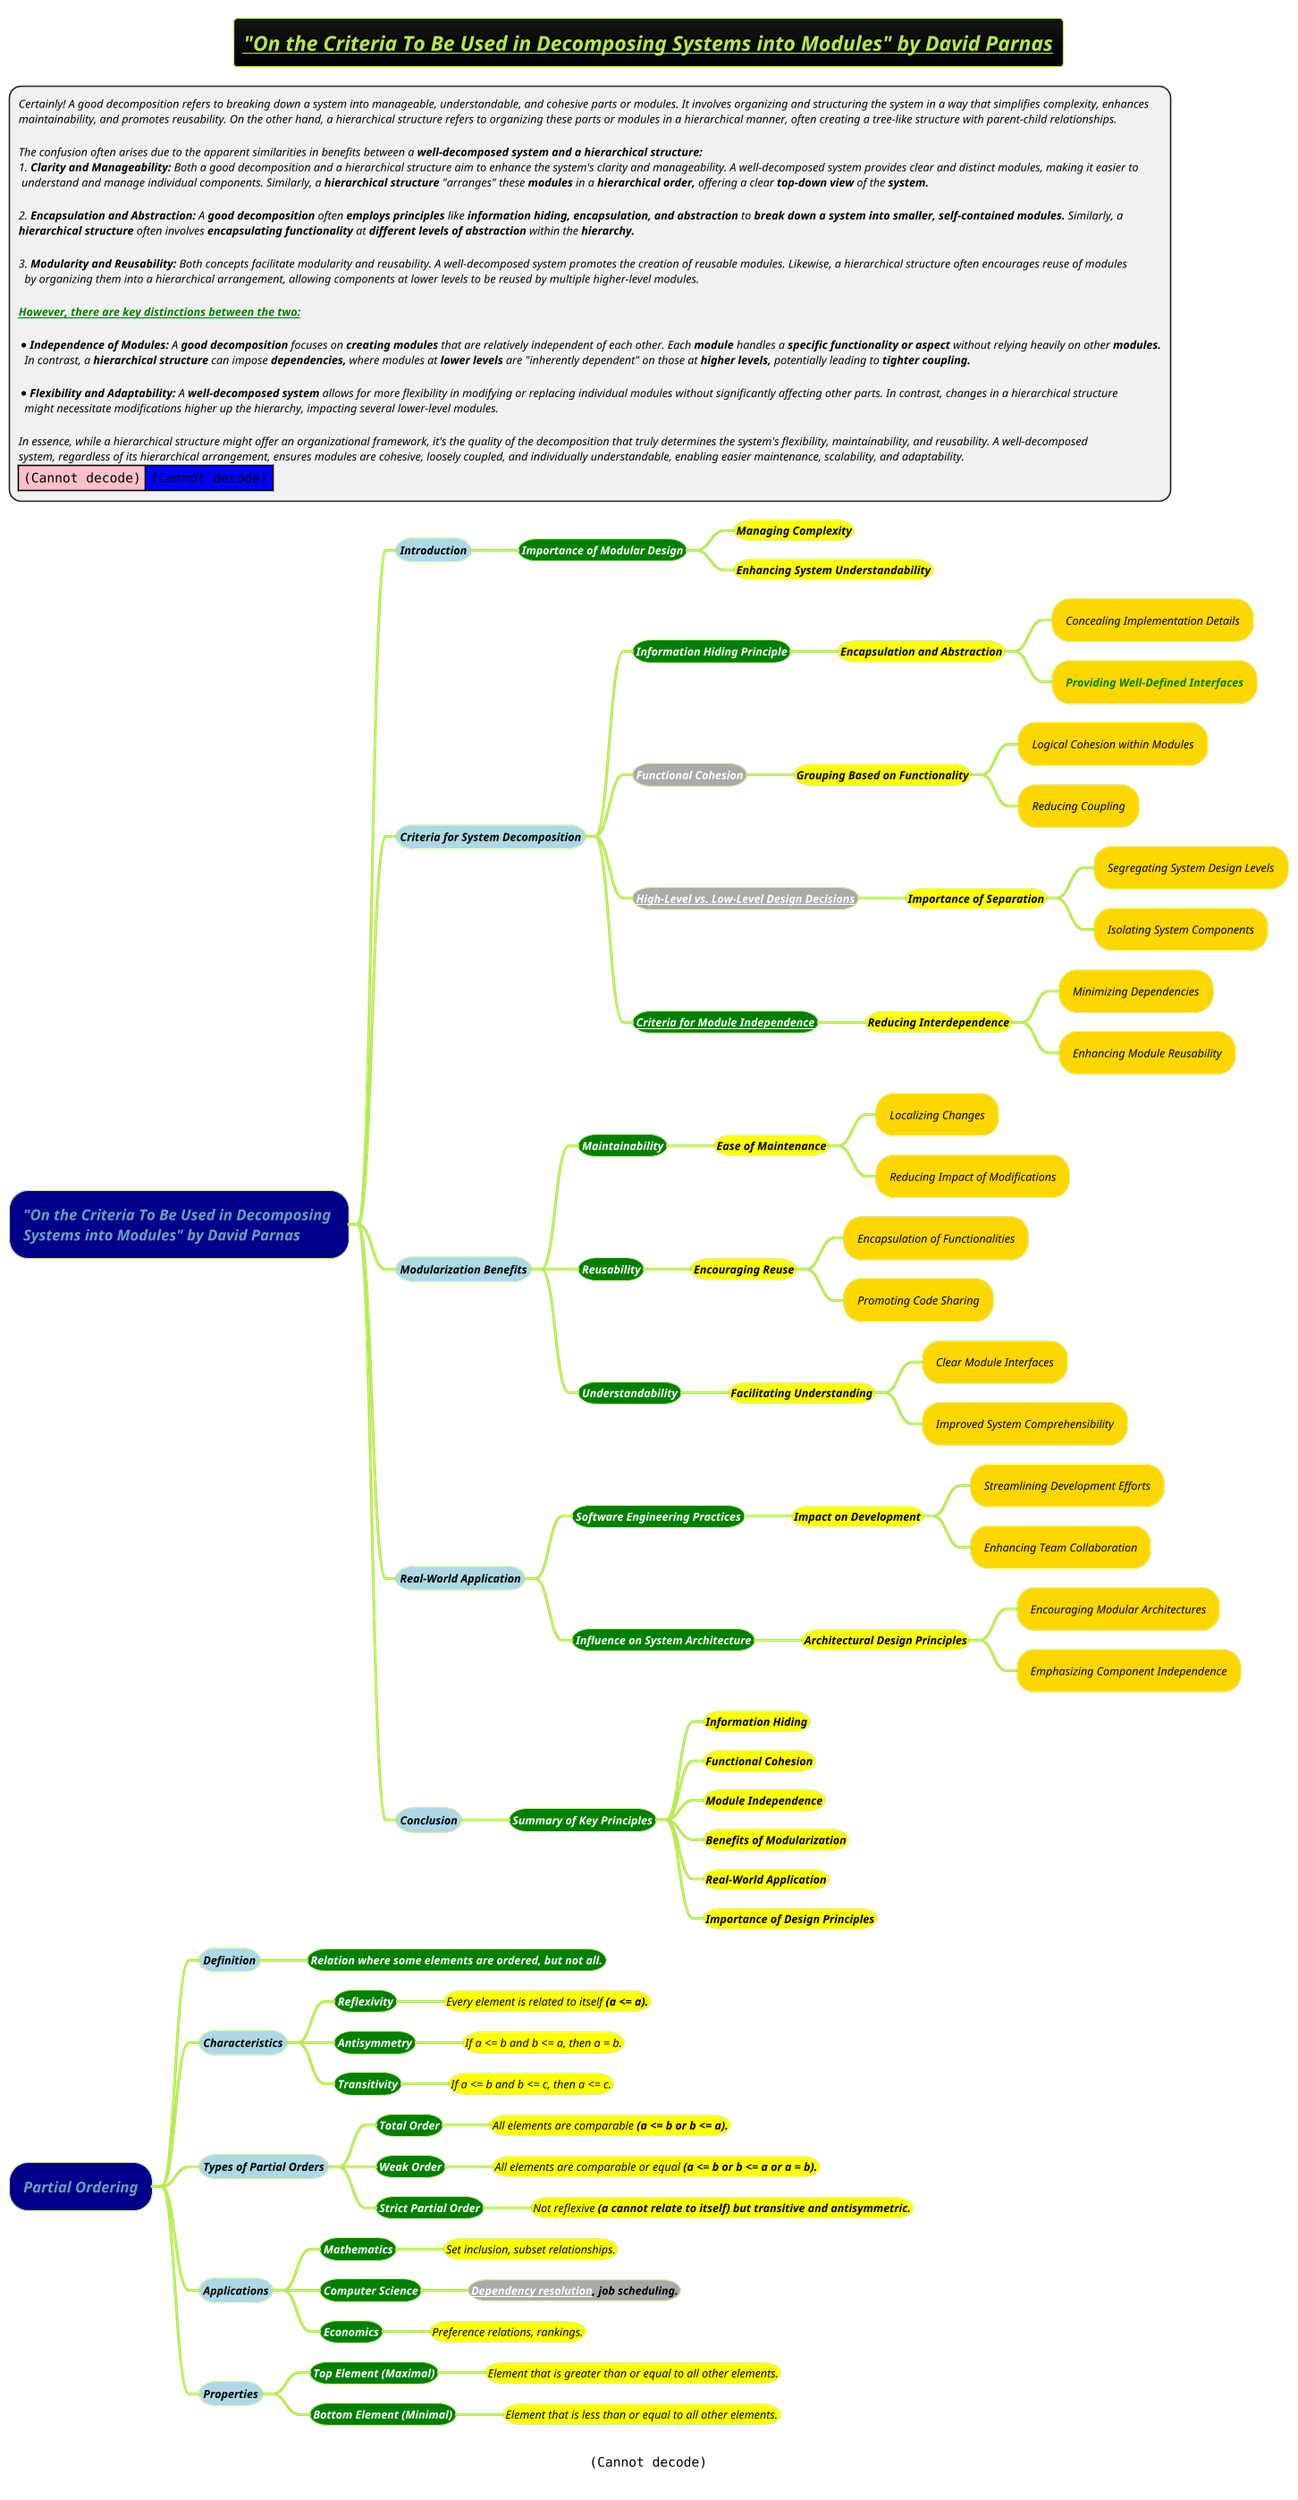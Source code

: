 @startmindmap
title =<i><b><u><size:18>"On the Criteria To Be Used in Decomposing Systems into Modules" by David Parnas
caption = <img:images/img_279.png{scale=.93}>
*:<i><color #black><size:12>Certainly! A good decomposition refers to breaking down a system into manageable, understandable, and cohesive parts or modules. It involves organizing and structuring the system in a way that simplifies complexity, enhances
<i><color #black><size:12>maintainability, and promotes reusability. On the other hand, a hierarchical structure refers to organizing these parts or modules in a hierarchical manner, often creating a tree-like structure with parent-child relationships.

<i><color #black><size:12>The confusion often arises due to the apparent similarities in benefits between a <b>well-decomposed system and a hierarchical structure:
<i><color #black><size:12>1. **Clarity and Manageability:** Both a good decomposition and a hierarchical structure aim to enhance the system's clarity and manageability. A well-decomposed system provides clear and distinct modules, making it easier to
<i><color #black><size:12> understand and manage individual components. Similarly, a **hierarchical structure** "arranges" these **modules** in a **hierarchical order,** offering a clear **top-down view** of the <b>system.

<i><color #black><size:12>2. **Encapsulation and Abstraction:** A **good decomposition** often **employs principles** like **information hiding, encapsulation, and abstraction** to **break down a system into smaller, self-contained modules.** Similarly, a
<i><color #black><size:12>**hierarchical structure** often involves **encapsulating functionality** at **different levels of abstraction** within the <b>hierarchy.

<i><color #black><size:12>3. **Modularity and Reusability:** Both concepts facilitate modularity and reusability. A well-decomposed system promotes the creation of reusable modules. Likewise, a hierarchical structure often encourages reuse of modules
<i><color #black><size:12>  by organizing them into a hierarchical arrangement, allowing components at lower levels to be reused by multiple higher-level modules.

<i><color #black><size:12><b><u><color #green>However, there are key distinctions between the two:

*<i><color #black><size:12>**Independence of Modules:** A **good decomposition** focuses on **creating modules** that are relatively independent of each other. Each **module** handles a **specific functionality or aspect** without relying heavily on other <b>modules.
<i><color #black><size:12>  In contrast, a **hierarchical structure** can impose **dependencies,** where modules at **lower levels** are "inherently dependent" on those at **higher levels,** potentially leading to <b>tighter coupling.

*<i><color #black><size:12>**Flexibility and Adaptability:** A **well-decomposed system** allows for more flexibility in modifying or replacing individual modules without significantly affecting other parts. In contrast, changes in a hierarchical structure
<i><color #black><size:12>  might necessitate modifications higher up the hierarchy, impacting several lower-level modules.

<i><color #black><size:12>In essence, while a hierarchical structure might offer an organizational framework, it's the quality of the decomposition that truly determines the system's flexibility, maintainability, and reusability. A well-decomposed
<i><color #black><size:12>system, regardless of its hierarchical arrangement, ensures modules are cohesive, loosely coupled, and individually understandable, enabling easier maintenance, scalability, and adaptability.
|<#pink><img:images/img_281.png{scale=.607}>|<#blue><img:images/img_280.png{scale=.5}>|;

!theme hacker

*[#darkblue] <i>"On the Criteria To Be Used in Decomposing \n<i>Systems into Modules" by David Parnas
**[#lightblue] <i><color #black><size:12>Introduction
***[#green] <b><i><color #white><size:12>Importance of Modular Design
****[#yellow] <i><color #black><size:12><b>Managing Complexity
****[#yellow] <i><color #black><size:12><b>Enhancing System Understandability
**[#lightblue] <i><color #black><size:12>Criteria for System Decomposition
***[#green] <b><i><color #white><size:12>Information Hiding Principle
****[#yellow] <i><color #black><size:12><b>Encapsulation and Abstraction
*****[#gold] <i><color #black><size:12>Concealing Implementation Details
*****[#gold] <i><color #green><size:12><b>Providing Well-Defined Interfaces
***[#a] <b><i><color #white><size:12>Functional Cohesion
****[#yellow] <i><color #black><size:12><b>Grouping Based on Functionality
*****[#gold] <i><color #black><size:12>Logical Cohesion within Modules
*****[#gold] <i><color #black><size:12>Reducing Coupling
***[#a] <b><i><color #white><size:12>[[docs/3-programming-languages/Venkat-Subramaniam/images/img_278.png High-Level vs. Low-Level Design Decisions]]
****[#yellow] <i><color #black><size:12><b>Importance of Separation
*****[#gold] <i><color #black><size:12>Segregating System Design Levels
*****[#gold] <i><color #black><size:12>Isolating System Components
***[#green] <b><i><color #white><size:12>[[docs/3-programming-languages/Venkat-Subramaniam/images/img_279.png Criteria for Module Independence]]
****[#yellow] <i><color #black><size:12><b>Reducing Interdependence
*****[#gold] <i><color #black><size:12>Minimizing Dependencies
*****[#gold] <i><color #black><size:12>Enhancing Module Reusability
**[#lightblue] <i><color #black><size:12>Modularization Benefits
***[#green] <b><i><color #white><size:12>Maintainability
****[#yellow] <i><color #black><size:12><b>Ease of Maintenance
*****[#gold] <i><color #black><size:12>Localizing Changes
*****[#gold] <i><color #black><size:12>Reducing Impact of Modifications
***[#green] <b><i><color #white><size:12>Reusability
****[#yellow] <i><color #black><size:12><b>Encouraging Reuse
*****[#gold] <i><color #black><size:12>Encapsulation of Functionalities
*****[#gold] <i><color #black><size:12>Promoting Code Sharing
***[#green] <b><i><color #white><size:12>Understandability
****[#yellow] <i><color #black><size:12><b>Facilitating Understanding
*****[#gold] <i><color #black><size:12>Clear Module Interfaces
*****[#gold] <i><color #black><size:12>Improved System Comprehensibility
**[#lightblue] <i><color #black><size:12>Real-World Application
***[#green] <b><i><color #white><size:12>Software Engineering Practices
****[#yellow] <i><color #black><size:12><b>Impact on Development
*****[#gold] <i><color #black><size:12>Streamlining Development Efforts
*****[#gold] <i><color #black><size:12>Enhancing Team Collaboration
***[#green] <b><i><color #white><size:12>Influence on System Architecture
****[#yellow] <i><color #black><size:12><b>Architectural Design Principles
*****[#gold] <i><color #black><size:12>Encouraging Modular Architectures
*****[#gold] <i><color #black><size:12>Emphasizing Component Independence
**[#lightblue] <i><color #black><size:12>Conclusion
***[#green] <b><i><color #white><size:12>Summary of Key Principles
****[#yellow] <i><color #black><size:12><b>Information Hiding
****[#yellow] <i><color #black><size:12><b>Functional Cohesion
****[#yellow] <i><color #black><size:12><b>Module Independence
****[#yellow] <i><color #black><size:12><b>Benefits of Modularization
****[#yellow] <i><color #black><size:12><b>Real-World Application
****[#yellow] <i><color #black><size:12><b>Importance of Design Principles


*[#darkblue] <i>Partial Ordering
**[#lightblue] <i><color #black><size:12>Definition
***[#green] <b><i><color #white><size:12>Relation where some elements are ordered, but not all.
**[#lightblue] <i><color #black><size:12>Characteristics
***[#green] <b><i><color #white><size:12>Reflexivity
****[#yellow] <i><color #black><size:12>Every element is related to itself <b>(a <= a).
***[#green] <b><i><color #white><size:12>Antisymmetry
****[#yellow] <i><color #black><size:12>If a <= b and b <= a, then a = b.
***[#green] <b><i><color #white><size:12>Transitivity
****[#yellow] <i><color #black><size:12>If a <= b and b <= c, then a <= c.
**[#lightblue] <i><color #black><size:12>Types of Partial Orders
***[#green] <b><i><color #white><size:12>Total Order
****[#yellow] <i><color #black><size:12>All elements are comparable <b>(a <= b or b <= a).
***[#green] <b><i><color #white><size:12>Weak Order
****[#yellow] <i><color #black><size:12>All elements are comparable or equal <b>(a <= b or b <= a or a = b).
***[#green] <b><i><color #white><size:12>Strict Partial Order
****[#yellow] <i><color #black><size:12>Not reflexive <b>(a cannot relate to itself) but transitive and antisymmetric.
**[#lightblue] <i><color #black><size:12>Applications
***[#green] <b><i><color #white><size:12>Mathematics
****[#yellow] <i><color #black><size:12>Set inclusion, subset relationships.
***[#green] <b><i><color #white><size:12>Computer Science
****[#a] <i><color #black><size:12><b>[[docs/3-programming-languages/Venkat-Subramaniam/Dependency-Resolution.puml Dependency resolution]], job scheduling.
***[#green] <b><i><color #white><size:12>Economics
****[#yellow] <i><color #black><size:12>Preference relations, rankings.
**[#lightblue] <i><color #black><size:12>Properties
***[#green] <b><i><color #white><size:12>Top Element <b>(Maximal)
****[#yellow] <i><color #black><size:12>Element that is greater than or equal to all other elements.
***[#green] <b><i><color #white><size:12>Bottom Element <b>(Minimal)
****[#yellow] <i><color #black><size:12>Element that is less than or equal to all other elements.
@endmindmap
